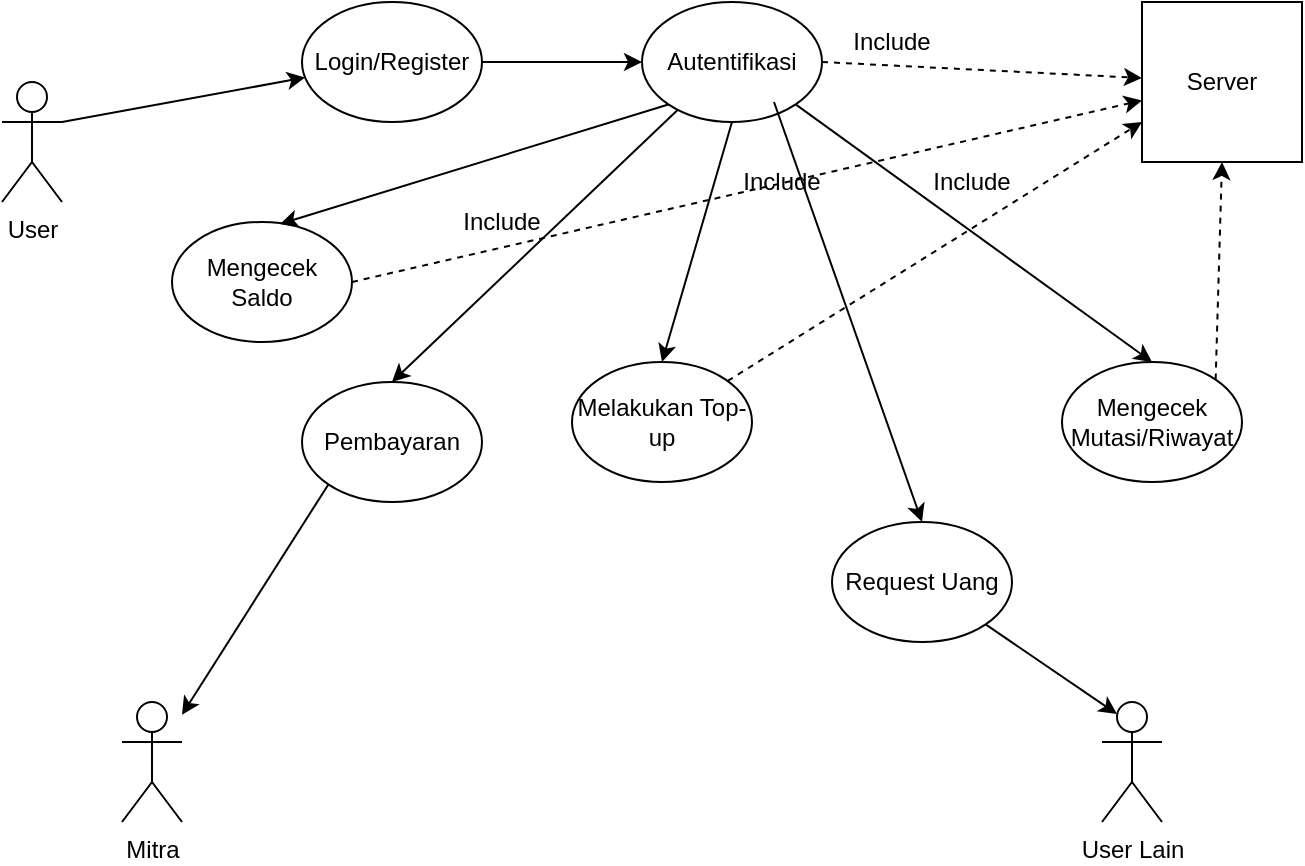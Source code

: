 <mxfile version="14.4.3" type="device"><diagram id="rvGK_1v43vTGHUqtx8uC" name="Page-1"><mxGraphModel dx="926" dy="626" grid="1" gridSize="10" guides="1" tooltips="1" connect="1" arrows="1" fold="1" page="1" pageScale="1" pageWidth="850" pageHeight="1100" math="0" shadow="0"><root><mxCell id="0"/><mxCell id="1" parent="0"/><mxCell id="rfTjbgnXdRLEX1VDODhQ-1" value="User" style="shape=umlActor;verticalLabelPosition=bottom;verticalAlign=top;html=1;outlineConnect=0;" vertex="1" parent="1"><mxGeometry x="50" y="120" width="30" height="60" as="geometry"/></mxCell><mxCell id="rfTjbgnXdRLEX1VDODhQ-2" value="" style="endArrow=classic;html=1;exitX=1;exitY=0.333;exitDx=0;exitDy=0;exitPerimeter=0;" edge="1" parent="1" source="rfTjbgnXdRLEX1VDODhQ-1" target="rfTjbgnXdRLEX1VDODhQ-3"><mxGeometry width="50" height="50" relative="1" as="geometry"><mxPoint x="120" y="140" as="sourcePoint"/><mxPoint x="200" y="110" as="targetPoint"/></mxGeometry></mxCell><mxCell id="rfTjbgnXdRLEX1VDODhQ-10" style="edgeStyle=orthogonalEdgeStyle;rounded=0;orthogonalLoop=1;jettySize=auto;html=1;exitX=1;exitY=0.5;exitDx=0;exitDy=0;" edge="1" parent="1" source="rfTjbgnXdRLEX1VDODhQ-3" target="rfTjbgnXdRLEX1VDODhQ-8"><mxGeometry relative="1" as="geometry"/></mxCell><mxCell id="rfTjbgnXdRLEX1VDODhQ-3" value="Login/Register" style="ellipse;whiteSpace=wrap;html=1;" vertex="1" parent="1"><mxGeometry x="200" y="80" width="90" height="60" as="geometry"/></mxCell><mxCell id="rfTjbgnXdRLEX1VDODhQ-30" style="edgeStyle=none;rounded=0;orthogonalLoop=1;jettySize=auto;html=1;exitX=1;exitY=0.5;exitDx=0;exitDy=0;dashed=1;" edge="1" parent="1" source="rfTjbgnXdRLEX1VDODhQ-5" target="rfTjbgnXdRLEX1VDODhQ-20"><mxGeometry relative="1" as="geometry"/></mxCell><mxCell id="rfTjbgnXdRLEX1VDODhQ-5" value="Mengecek Saldo" style="ellipse;whiteSpace=wrap;html=1;" vertex="1" parent="1"><mxGeometry x="135" y="190" width="90" height="60" as="geometry"/></mxCell><mxCell id="rfTjbgnXdRLEX1VDODhQ-6" value="Melakukan Top-up" style="ellipse;whiteSpace=wrap;html=1;" vertex="1" parent="1"><mxGeometry x="335" y="260" width="90" height="60" as="geometry"/></mxCell><mxCell id="rfTjbgnXdRLEX1VDODhQ-7" value="Mengecek Mutasi/Riwayat" style="ellipse;whiteSpace=wrap;html=1;" vertex="1" parent="1"><mxGeometry x="580" y="260" width="90" height="60" as="geometry"/></mxCell><mxCell id="rfTjbgnXdRLEX1VDODhQ-17" style="rounded=0;orthogonalLoop=1;jettySize=auto;html=1;exitX=0;exitY=1;exitDx=0;exitDy=0;entryX=0.6;entryY=0.017;entryDx=0;entryDy=0;entryPerimeter=0;" edge="1" parent="1" source="rfTjbgnXdRLEX1VDODhQ-8" target="rfTjbgnXdRLEX1VDODhQ-5"><mxGeometry relative="1" as="geometry"/></mxCell><mxCell id="rfTjbgnXdRLEX1VDODhQ-18" style="edgeStyle=none;rounded=0;orthogonalLoop=1;jettySize=auto;html=1;exitX=0.5;exitY=1;exitDx=0;exitDy=0;entryX=0.5;entryY=0;entryDx=0;entryDy=0;" edge="1" parent="1" source="rfTjbgnXdRLEX1VDODhQ-8" target="rfTjbgnXdRLEX1VDODhQ-6"><mxGeometry relative="1" as="geometry"/></mxCell><mxCell id="rfTjbgnXdRLEX1VDODhQ-19" style="edgeStyle=none;rounded=0;orthogonalLoop=1;jettySize=auto;html=1;exitX=1;exitY=1;exitDx=0;exitDy=0;entryX=0.5;entryY=0;entryDx=0;entryDy=0;" edge="1" parent="1" source="rfTjbgnXdRLEX1VDODhQ-8" target="rfTjbgnXdRLEX1VDODhQ-7"><mxGeometry relative="1" as="geometry"/></mxCell><mxCell id="rfTjbgnXdRLEX1VDODhQ-22" style="edgeStyle=none;rounded=0;orthogonalLoop=1;jettySize=auto;html=1;exitX=1;exitY=0.5;exitDx=0;exitDy=0;dashed=1;" edge="1" parent="1" source="rfTjbgnXdRLEX1VDODhQ-8" target="rfTjbgnXdRLEX1VDODhQ-20"><mxGeometry relative="1" as="geometry"/></mxCell><mxCell id="rfTjbgnXdRLEX1VDODhQ-32" style="edgeStyle=none;rounded=0;orthogonalLoop=1;jettySize=auto;html=1;entryX=0.5;entryY=0;entryDx=0;entryDy=0;" edge="1" parent="1" target="rfTjbgnXdRLEX1VDODhQ-31"><mxGeometry relative="1" as="geometry"><mxPoint x="392" y="130" as="sourcePoint"/></mxGeometry></mxCell><mxCell id="rfTjbgnXdRLEX1VDODhQ-8" value="Autentifikasi" style="ellipse;whiteSpace=wrap;html=1;" vertex="1" parent="1"><mxGeometry x="370" y="80" width="90" height="60" as="geometry"/></mxCell><mxCell id="rfTjbgnXdRLEX1VDODhQ-20" value="Server" style="whiteSpace=wrap;html=1;aspect=fixed;" vertex="1" parent="1"><mxGeometry x="620" y="80" width="80" height="80" as="geometry"/></mxCell><mxCell id="rfTjbgnXdRLEX1VDODhQ-23" value="Include" style="text;html=1;strokeColor=none;fillColor=none;align=center;verticalAlign=middle;whiteSpace=wrap;rounded=0;" vertex="1" parent="1"><mxGeometry x="475" y="90" width="40" height="20" as="geometry"/></mxCell><mxCell id="rfTjbgnXdRLEX1VDODhQ-24" style="edgeStyle=none;rounded=0;orthogonalLoop=1;jettySize=auto;html=1;dashed=1;entryX=0;entryY=0.75;entryDx=0;entryDy=0;" edge="1" parent="1" source="rfTjbgnXdRLEX1VDODhQ-6" target="rfTjbgnXdRLEX1VDODhQ-20"><mxGeometry relative="1" as="geometry"><mxPoint x="425" y="190" as="sourcePoint"/><mxPoint x="505" y="183.333" as="targetPoint"/></mxGeometry></mxCell><mxCell id="rfTjbgnXdRLEX1VDODhQ-25" value="Include" style="text;html=1;strokeColor=none;fillColor=none;align=center;verticalAlign=middle;whiteSpace=wrap;rounded=0;" vertex="1" parent="1"><mxGeometry x="420" y="160" width="40" height="20" as="geometry"/></mxCell><mxCell id="rfTjbgnXdRLEX1VDODhQ-27" style="edgeStyle=none;rounded=0;orthogonalLoop=1;jettySize=auto;html=1;dashed=1;entryX=0.5;entryY=1;entryDx=0;entryDy=0;exitX=1;exitY=0;exitDx=0;exitDy=0;" edge="1" parent="1" source="rfTjbgnXdRLEX1VDODhQ-7" target="rfTjbgnXdRLEX1VDODhQ-20"><mxGeometry relative="1" as="geometry"><mxPoint x="589.999" y="238.49" as="sourcePoint"/><mxPoint x="733.63" y="140" as="targetPoint"/></mxGeometry></mxCell><mxCell id="rfTjbgnXdRLEX1VDODhQ-28" value="Include" style="text;html=1;strokeColor=none;fillColor=none;align=center;verticalAlign=middle;whiteSpace=wrap;rounded=0;" vertex="1" parent="1"><mxGeometry x="515" y="160" width="40" height="20" as="geometry"/></mxCell><mxCell id="rfTjbgnXdRLEX1VDODhQ-29" value="Include" style="text;html=1;strokeColor=none;fillColor=none;align=center;verticalAlign=middle;whiteSpace=wrap;rounded=0;" vertex="1" parent="1"><mxGeometry x="280" y="180" width="40" height="20" as="geometry"/></mxCell><mxCell id="rfTjbgnXdRLEX1VDODhQ-35" style="edgeStyle=none;rounded=0;orthogonalLoop=1;jettySize=auto;html=1;exitX=0;exitY=1;exitDx=0;exitDy=0;" edge="1" parent="1" source="rfTjbgnXdRLEX1VDODhQ-31" target="rfTjbgnXdRLEX1VDODhQ-33"><mxGeometry relative="1" as="geometry"/></mxCell><mxCell id="rfTjbgnXdRLEX1VDODhQ-31" value="Pembayaran" style="ellipse;whiteSpace=wrap;html=1;" vertex="1" parent="1"><mxGeometry x="200" y="270" width="90" height="60" as="geometry"/></mxCell><mxCell id="rfTjbgnXdRLEX1VDODhQ-33" value="Mitra" style="shape=umlActor;verticalLabelPosition=bottom;verticalAlign=top;html=1;outlineConnect=0;" vertex="1" parent="1"><mxGeometry x="110" y="430" width="30" height="60" as="geometry"/></mxCell><mxCell id="rfTjbgnXdRLEX1VDODhQ-41" style="edgeStyle=none;rounded=0;orthogonalLoop=1;jettySize=auto;html=1;exitX=1;exitY=1;exitDx=0;exitDy=0;entryX=0.25;entryY=0.1;entryDx=0;entryDy=0;entryPerimeter=0;" edge="1" parent="1" source="rfTjbgnXdRLEX1VDODhQ-36" target="rfTjbgnXdRLEX1VDODhQ-40"><mxGeometry relative="1" as="geometry"/></mxCell><mxCell id="rfTjbgnXdRLEX1VDODhQ-36" value="Request Uang" style="ellipse;whiteSpace=wrap;html=1;" vertex="1" parent="1"><mxGeometry x="465" y="340" width="90" height="60" as="geometry"/></mxCell><mxCell id="rfTjbgnXdRLEX1VDODhQ-38" style="edgeStyle=none;rounded=0;orthogonalLoop=1;jettySize=auto;html=1;entryX=0.5;entryY=0;entryDx=0;entryDy=0;" edge="1" parent="1" target="rfTjbgnXdRLEX1VDODhQ-36"><mxGeometry relative="1" as="geometry"><mxPoint x="436" y="130" as="sourcePoint"/><mxPoint x="390" y="270" as="targetPoint"/></mxGeometry></mxCell><mxCell id="rfTjbgnXdRLEX1VDODhQ-40" value="User Lain" style="shape=umlActor;verticalLabelPosition=bottom;verticalAlign=top;html=1;outlineConnect=0;" vertex="1" parent="1"><mxGeometry x="600" y="430" width="30" height="60" as="geometry"/></mxCell></root></mxGraphModel></diagram></mxfile>